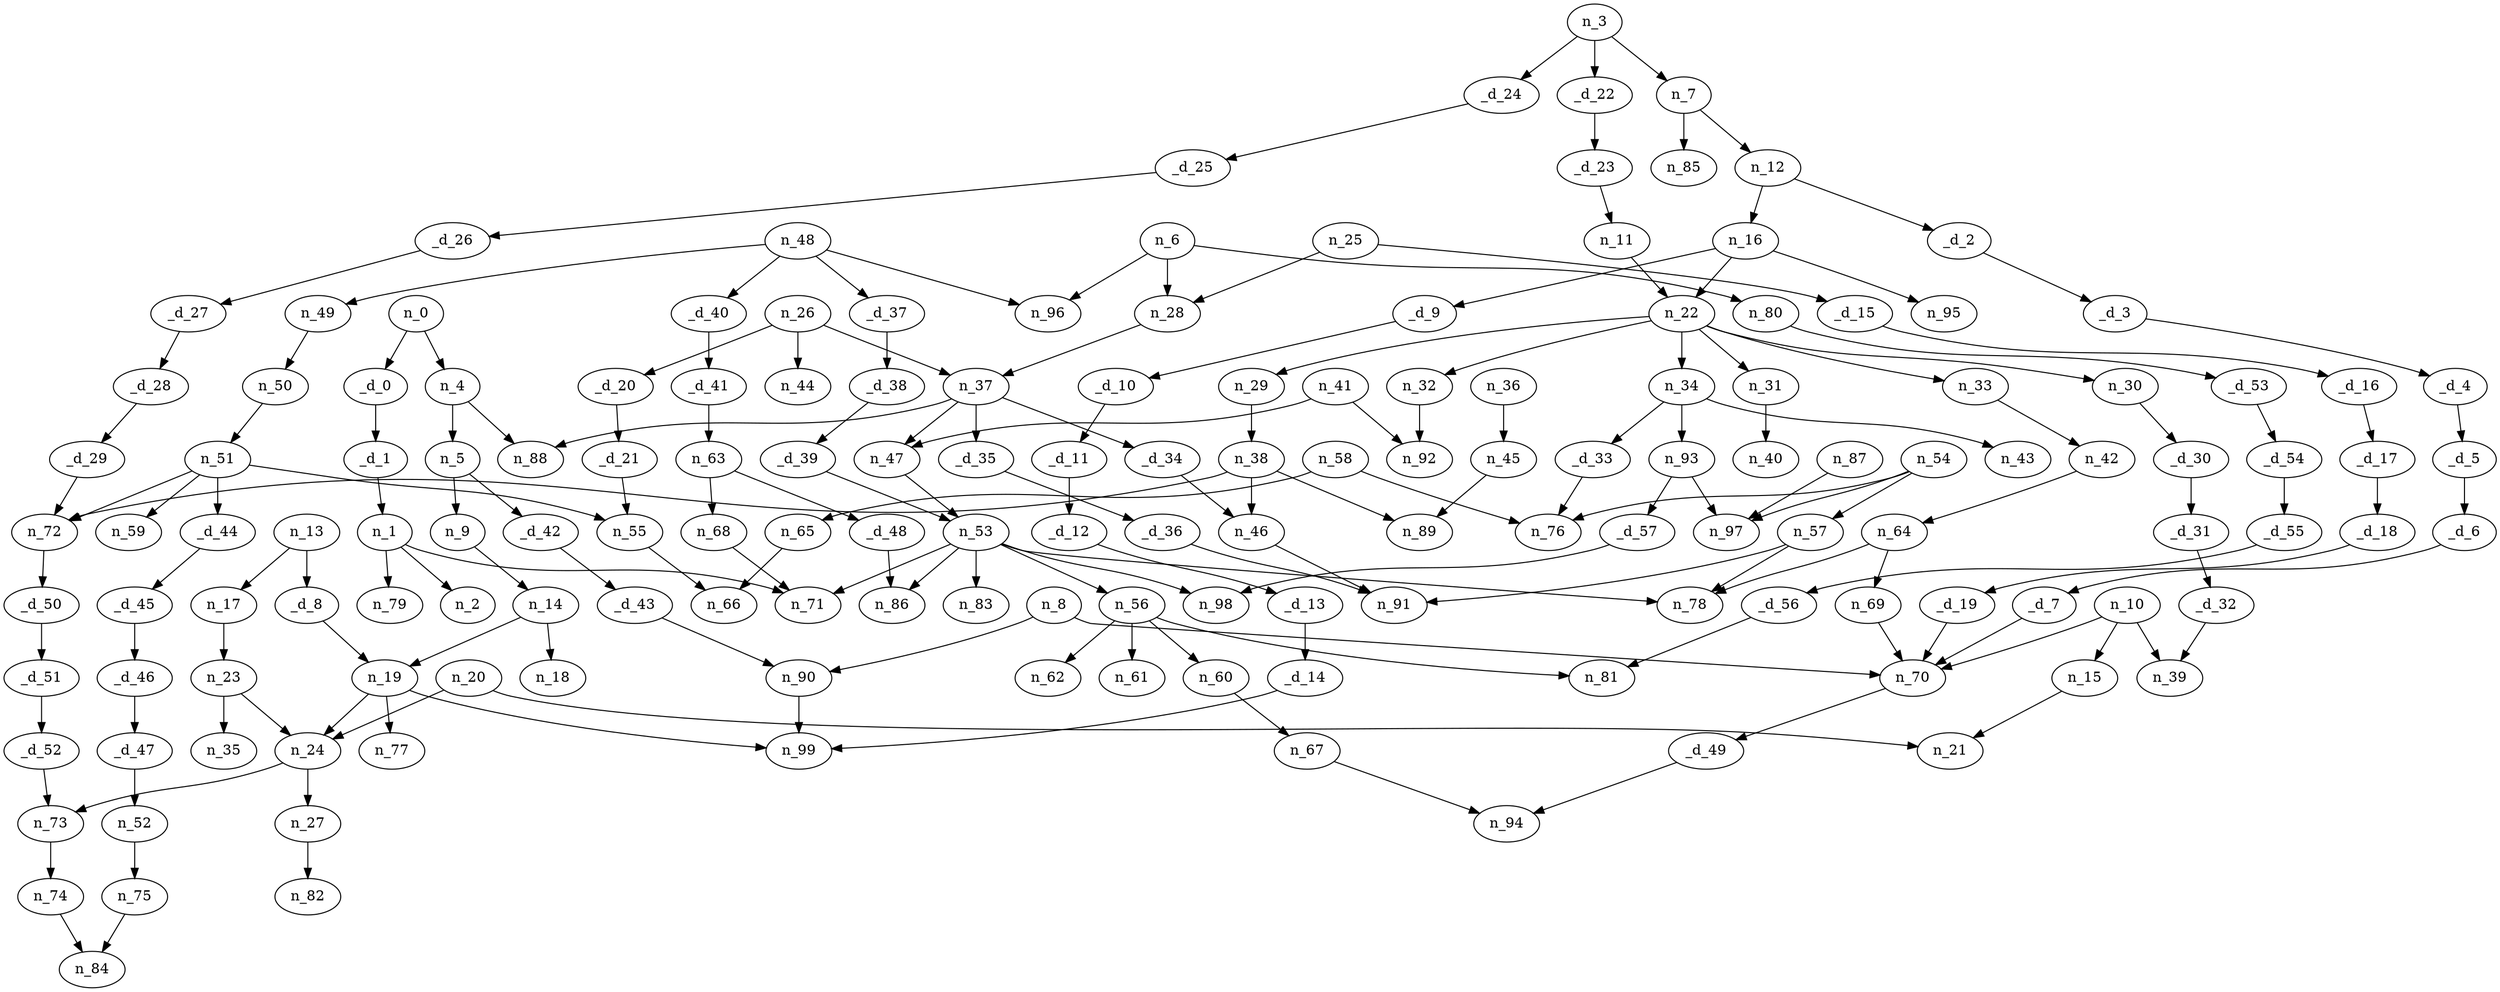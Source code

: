 /*
 *  ogml2sgf grafo10394.100_sugi.gml (Thu May 7 10:43:09 EDT 2009)
 */
digraph grafo10394 {
 _d_0 -> _d_1;
 _d_1 -> n_1;
 _d_10 -> _d_11;
 _d_11 -> _d_12;
 _d_12 -> _d_13;
 _d_13 -> _d_14;
 _d_14 -> n_99;
 _d_15 -> _d_16;
 _d_16 -> _d_17;
 _d_17 -> _d_18;
 _d_18 -> _d_19;
 _d_19 -> n_70;
 _d_2 -> _d_3;
 _d_20 -> _d_21;
 _d_21 -> n_55;
 _d_22 -> _d_23;
 _d_23 -> n_11;
 _d_24 -> _d_25;
 _d_25 -> _d_26;
 _d_26 -> _d_27;
 _d_27 -> _d_28;
 _d_28 -> _d_29;
 _d_29 -> n_72;
 _d_3 -> _d_4;
 _d_30 -> _d_31;
 _d_31 -> _d_32;
 _d_32 -> n_39;
 _d_33 -> n_76;
 _d_34 -> n_46;
 _d_35 -> _d_36;
 _d_36 -> n_91;
 _d_37 -> _d_38;
 _d_38 -> _d_39;
 _d_39 -> n_53;
 _d_4 -> _d_5;
 _d_40 -> _d_41;
 _d_41 -> n_63;
 _d_42 -> _d_43;
 _d_43 -> n_90;
 _d_44 -> _d_45;
 _d_45 -> _d_46;
 _d_46 -> _d_47;
 _d_47 -> n_52;
 _d_48 -> n_86;
 _d_49 -> n_94;
 _d_5 -> _d_6;
 _d_50 -> _d_51;
 _d_51 -> _d_52;
 _d_52 -> n_73;
 _d_53 -> _d_54;
 _d_54 -> _d_55;
 _d_55 -> _d_56;
 _d_56 -> n_81;
 _d_57 -> n_98;
 _d_6 -> _d_7;
 _d_7 -> n_70;
 _d_8 -> n_19;
 _d_9 -> _d_10;
 n_0 -> n_4;
 n_0 -> _d_0;
 n_1 -> n_2;
 n_1 -> n_71;
 n_1 -> n_79;
 n_10 -> n_15;
 n_10 -> n_70;
 n_10 -> n_39;
 n_11 -> n_22;
 n_12 -> n_16;
 n_12 -> _d_2;
 n_13 -> n_17;
 n_13 -> _d_8;
 n_14 -> n_18;
 n_14 -> n_19;
 n_15 -> n_21;
 n_16 -> n_22;
 n_16 -> n_95;
 n_16 -> _d_9;
 n_17 -> n_23;
 n_19 -> n_24;
 n_19 -> n_77;
 n_19 -> n_99;
 n_20 -> n_21;
 n_20 -> n_24;
 n_22 -> n_29;
 n_22 -> n_30;
 n_22 -> n_31;
 n_22 -> n_32;
 n_22 -> n_33;
 n_22 -> n_34;
 n_23 -> n_35;
 n_23 -> n_24;
 n_24 -> n_27;
 n_24 -> n_73;
 n_25 -> n_28;
 n_25 -> _d_15;
 n_26 -> n_44;
 n_26 -> n_37;
 n_26 -> _d_20;
 n_27 -> n_82;
 n_28 -> n_37;
 n_29 -> n_38;
 n_3 -> n_7;
 n_3 -> _d_22;
 n_3 -> _d_24;
 n_30 -> _d_30;
 n_31 -> n_40;
 n_32 -> n_92;
 n_33 -> n_42;
 n_34 -> n_43;
 n_34 -> n_93;
 n_34 -> _d_33;
 n_36 -> n_45;
 n_37 -> n_47;
 n_37 -> n_88;
 n_37 -> _d_34;
 n_37 -> _d_35;
 n_38 -> n_46;
 n_38 -> n_72;
 n_38 -> n_89;
 n_4 -> n_5;
 n_4 -> n_88;
 n_41 -> n_47;
 n_41 -> n_92;
 n_42 -> n_64;
 n_45 -> n_89;
 n_46 -> n_91;
 n_47 -> n_53;
 n_48 -> n_49;
 n_48 -> n_96;
 n_48 -> _d_37;
 n_48 -> _d_40;
 n_49 -> n_50;
 n_5 -> n_9;
 n_5 -> _d_42;
 n_50 -> n_51;
 n_51 -> n_55;
 n_51 -> n_59;
 n_51 -> n_72;
 n_51 -> _d_44;
 n_52 -> n_75;
 n_53 -> n_56;
 n_53 -> n_71;
 n_53 -> n_83;
 n_53 -> n_86;
 n_53 -> n_78;
 n_53 -> n_98;
 n_54 -> n_57;
 n_54 -> n_76;
 n_54 -> n_97;
 n_55 -> n_66;
 n_56 -> n_60;
 n_56 -> n_61;
 n_56 -> n_62;
 n_56 -> n_81;
 n_57 -> n_78;
 n_57 -> n_91;
 n_58 -> n_65;
 n_58 -> n_76;
 n_6 -> n_80;
 n_6 -> n_28;
 n_6 -> n_96;
 n_60 -> n_67;
 n_63 -> n_68;
 n_63 -> _d_48;
 n_64 -> n_69;
 n_64 -> n_78;
 n_65 -> n_66;
 n_67 -> n_94;
 n_68 -> n_71;
 n_69 -> n_70;
 n_7 -> n_12;
 n_7 -> n_85;
 n_70 -> _d_49;
 n_72 -> _d_50;
 n_73 -> n_74;
 n_74 -> n_84;
 n_75 -> n_84;
 n_8 -> n_70;
 n_8 -> n_90;
 n_80 -> _d_53;
 n_87 -> n_97;
 n_9 -> n_14;
 n_90 -> n_99;
 n_93 -> n_97;
 n_93 -> _d_57;
}
